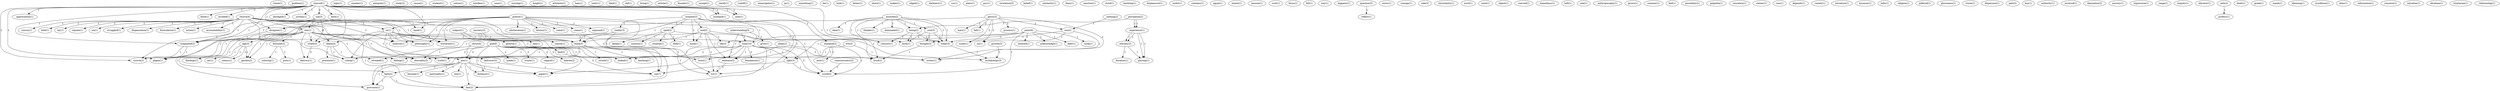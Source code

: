 digraph G {
  home [ label="home(1)" ];
  problem [ label="problem(1)" ];
  church [ label="church(4)" ];
  accountability [ label="accountability(1)" ];
  convey [ label="convey(1)" ];
  hold [ label="hold(1)" ];
  lay [ label="lay(1)" ];
  equate [ label="equate(1)" ];
  sin [ label="sin(1)" ];
  disagree [ label="disagree(1)" ];
  originated [ label="originated(2)" ];
  struggled [ label="struggled(1)" ];
  re [ label="re(1)" ];
  death [ label="death(4)" ];
  dispensation [ label="dispensation(1)" ];
  think [ label="think(3)" ];
  ruling [ label="ruling(1)" ];
  worldview [ label="worldview(1)" ];
  formulation [ label="formulation(1)" ];
  endorse [ label="endorse(1)" ];
  eternality [ label="eternality(2)" ];
  philosophy [ label="philosophy(1)" ];
  action [ label="action(1)" ];
  see [ label="see(7)" ];
  put [ label="put(2)" ];
  spirituality [ label="spirituality(1)" ];
  law [ label="law(1)" ];
  became [ label="became(1)" ];
  faith [ label="faith(2)" ];
  provision [ label="provision(1)" ];
  distance [ label="distance(1)" ];
  fact [ label="fact(2)" ];
  paper [ label="paper(1)" ];
  topic [ label="topic(1)" ];
  number [ label="number(1)" ];
  antiquity [ label="antiquity(1)" ];
  study [ label="study(2)" ];
  cause [ label="cause(1)" ];
  mystery [ label="mystery(2)" ];
  reason [ label="reason(1)" ];
  find [ label="find(2)" ];
  student [ label="student(1)" ];
  notion [ label="notion(1)" ];
  moment [ label="moment(2)" ];
  spell [ label="spell(2)" ];
  reality [ label="reality(3)" ];
  end [ label="end(2)" ];
  embrace [ label="embrace(2)" ];
  mind [ label="mind(1)" ];
  try [ label="try(1)" ];
  life [ label="life(3)" ];
  testifies [ label="testifies(1)" ];
  case [ label="case(1)" ];
  worship [ label="worship(1)" ];
  length [ label="length(1)" ];
  attribute [ label="attribute(1)" ];
  ham [ label="ham(1)" ];
  greece [ label="greece(1)" ];
  adulteration [ label="adulteration(1)" ];
  history [ label="history(1)" ];
  come [ label="come(1)" ];
  came [ label="came(1)" ];
  world [ label="world(4)" ];
  expound [ label="expound(1)" ];
  unity [ label="unity(1)" ];
  nimrod [ label="nimrod(2)" ];
  appreciation [ label="appreciation(1)" ];
  son [ label="son(3)" ];
  flood [ label="flood(1)" ];
  invaded [ label="invaded(1)" ];
  one [ label="one(1)" ];
  wrath [ label="wrath(3)" ];
  mankind [ label="mankind(2)" ];
  abridged [ label="abridged(1)" ];
  system [ label="system(1)" ];
  source [ label="source(2)" ];
  bent [ label="bent(1)" ];
  hand [ label="hand(1)" ];
  lived [ label="lived(2)" ];
  pagan [ label="pagan(1)" ];
  husband [ label="husband(1)" ];
  note [ label="note(1)" ];
  died [ label="died(1)" ];
  def [ label="def(1)" ];
  aristotle [ label="aristotle(2)" ];
  dominated [ label="dominated(1)" ];
  soul [ label="soul(3)" ];
  being [ label="being(2)" ];
  today [ label="today(5)" ];
  idea [ label="idea(1)" ];
  birth [ label="birth(1)" ];
  thought [ label="thought(2)" ];
  consists [ label="consists(1)" ];
  thinker [ label="thinker(1)" ];
  bring [ label="bring(1)" ];
  perception [ label="perception(2)" ];
  experience [ label="experience(1)" ];
  experience [ label="experience(1)" ];
  article [ label="article(1)" ];
  subject [ label="subject(1)" ];
  edu [ label="edu(1)" ];
  geneva [ label="geneva(1)" ];
  didn [ label="didn(1)" ];
  detail [ label="detail(1)" ];
  concern [ label="concern(1)" ];
  wisdom [ label="wisdom(1)" ];
  growth [ label="growth(3)" ];
  eschatology [ label="eschatology(3)" ];
  founder [ label="founder(1)" ];
  accept [ label="accept(1)" ];
  clarify [ label="clarify(1)" ];
  rudolf [ label="rudolf(1)" ];
  emancipator [ label="emancipator(1)" ];
  gerry [ label="gerry(3)" ];
  process [ label="process(1)" ];
  man [ label="man(1)" ];
  fall [ label="fall(1)" ];
  sun [ label="sun(2)" ];
  uu [ label="uu(1)" ];
  uunet [ label="uunet(1)" ];
  writes [ label="writes(1)" ];
  jn [ label="jn(1)" ];
  something [ label="something(1)" ];
  lie [ label="lie(1)" ];
  look [ label="look(1)" ];
  father [ label="father(1)" ];
  share [ label="share(1)" ];
  eternity [ label="eternity(2)" ];
  passing [ label="passing(1)" ];
  makes [ label="makes(1)" ];
  edged [ label="edged(1)" ];
  darkness [ label="darkness(1)" ];
  revealed [ label="revealed(1)" ];
  rcc [ label="rcc(1)" ];
  plato [ label="plato(1)" ];
  gov [ label="gov(1)" ];
  point [ label="point(6)" ];
  entered [ label="entered(1)" ];
  time [ label="time(10)" ];
  acknowledge [ label="acknowledge(1)" ];
  light [ label="light(3)" ];
  debt [ label="debt(1)" ];
  work [ label="work(1)" ];
  revelation [ label="revelation(2)" ];
  belief [ label="belief(1)" ];
  consciousness [ label="consciousness(2)" ];
  similarity [ label="similarity(1)" ];
  deny [ label="deny(1)" ];
  garden [ label="garden(2)" ];
  sanction [ label="sanction(1)" ];
  cloud [ label="cloud(1)" ];
  nothing [ label="nothing(2)" ];
  hardship [ label="hardship(1)" ];
  displeasure [ label="displeasure(1)" ];
  midst [ label="midst(1)" ];
  contains [ label="contains(1)" ];
  egypt [ label="egypt(1)" ];
  extent [ label="extent(1)" ];
  amount [ label="amount(1)" ];
  cush [ label="cush(1)" ];
  presence [ label="presence(1)" ];
  doctrine [ label="doctrine(2)" ];
  age [ label="age(3)" ];
  delivery [ label="delivery(1)" ];
  feeling [ label="feeling(1)" ];
  truth [ label="truth(1)" ];
  put [ label="put(1)" ];
  looked [ label="looked(1)" ];
  focus [ label="focus(1)" ];
  fell [ label="fell(1)" ];
  way [ label="way(1)" ];
  happens [ label="happens(1)" ];
  question [ label="question(3)" ];
  reflect [ label="reflect(1)" ];
  osiris [ label="osiris(1)" ];
  understanding [ label="understanding(3)" ];
  grow [ label="grow(1)" ];
  foundation [ label="foundation(1)" ];
  consign [ label="consign(1)" ];
  side [ label="side(3)" ];
  struck [ label="struck(1)" ];
  teaching [ label="teaching(1)" ];
  christianity [ label="christianity(1)" ];
  word [ label="word(1)" ];
  want [ label="want(1)" ];
  object [ label="object(1)" ];
  coerced [ label="coerced(1)" ];
  immediacy [ label="immediacy(1)" ];
  hell [ label="hell(1)" ];
  seal [ label="seal(1)" ];
  anthroposophy [ label="anthroposophy(1)" ];
  grows [ label="grows(1)" ];
  summer [ label="summer(1)" ];
  mist [ label="mist(1)" ];
  puts [ label="puts(1)" ];
  coloring [ label="coloring(1)" ];
  feel [ label="feel(1)" ];
  possibility [ label="possibility(1)" ];
  golgotha [ label="golgotha(1)" ];
  cessation [ label="cessation(1)" ];
  steiner [ label="steiner(1)" ];
  rom [ label="rom(1)" ];
  depends [ label="depends(1)" ];
  seems [ label="seems(1)" ];
  theology [ label="theology(1)" ];
  air [ label="air(1)" ];
  variety [ label="variety(1)" ];
  god [ label="god(9)" ];
  made [ label="made(1)" ];
  trinity [ label="trinity(1)" ];
  twist [ label="twist(1)" ];
  regard [ label="regard(1)" ];
  heaven [ label="heaven(2)" ];
  introduce [ label="introduce(1)" ];
  museum [ label="museum(1)" ];
  tells [ label="tells(1)" ];
  religion [ label="religion(1)" ];
  christ [ label="christ(4)" ];
  deliverer [ label="deliverer(3)" ];
  pilfered [ label="pilfered(1)" ];
  phoroneus [ label="phoroneus(1)" ];
  vision [ label="vision(1)" ];
  duration [ label="duration(1)" ];
  dispersion [ label="dispersion(1)" ];
  palo [ label="palo(2)" ];
  buy [ label="buy(1)" ];
  authority [ label="authority(1)" ];
  involved [ label="involved(1)" ];
  damnation [ label="damnation(2)" ];
  secrecy [ label="secrecy(1)" ];
  eve [ label="eve(2)" ];
  expression [ label="expression(1)" ];
  range [ label="range(1)" ];
  adam [ label="adam(2)" ];
  iniquity [ label="iniquity(1)" ];
  nimrod [ label="nimrod(1)" ];
  elevator [ label="elevator(1)" ];
  oath [ label="oath(2)" ];
  profess [ label="profess(1)" ];
  dealt [ label="dealt(1)" ];
  greek [ label="greek(1)" ];
  isaiah [ label="isaiah(1)" ];
  dimming [ label="dimming(1)" ];
  crucifixion [ label="crucifixion(1)" ];
  atlas [ label="atlas(1)" ];
  reformation [ label="reformation(1)" ];
  conceive [ label="conceive(1)" ];
  salvation [ label="salvation(1)" ];
  abraham [ label="abraham(1)" ];
  trinitarian [ label="trinitarian(1)" ];
  relationship [ label="relationship(1)" ];
  church -> accountability [ label="1" ];
  church -> convey [ label="1" ];
  church -> hold [ label="1" ];
  church -> lay [ label="1" ];
  church -> equate [ label="1" ];
  church -> sin [ label="1" ];
  church -> disagree [ label="1" ];
  church -> originated [ label="1" ];
  church -> struggled [ label="1" ];
  church -> re [ label="1" ];
  church -> death [ label="1" ];
  church -> dispensation [ label="1" ];
  church -> think [ label="1" ];
  church -> ruling [ label="1" ];
  church -> worldview [ label="1" ];
  church -> formulation [ label="1" ];
  church -> endorse [ label="1" ];
  church -> eternality [ label="1" ];
  church -> philosophy [ label="1" ];
  church -> action [ label="1" ];
  church -> see [ label="1" ];
  put -> spirituality [ label="1" ];
  put -> law [ label="1" ];
  put -> became [ label="1" ];
  put -> faith [ label="1" ];
  put -> provision [ label="1" ];
  put -> distance [ label="1" ];
  put -> fact [ label="1" ];
  put -> paper [ label="1" ];
  mystery -> reason [ label="1" ];
  mystery -> think [ label="1" ];
  mystery -> find [ label="1" ];
  moment -> spell [ label="1" ];
  moment -> reality [ label="1" ];
  moment -> end [ label="1" ];
  moment -> think [ label="1" ];
  moment -> embrace [ label="1" ];
  moment -> mind [ label="1" ];
  moment -> try [ label="1" ];
  moment -> life [ label="1" ];
  greece -> disagree [ label="1" ];
  greece -> adulteration [ label="1" ];
  greece -> history [ label="1" ];
  greece -> originated [ label="1" ];
  greece -> re [ label="1" ];
  greece -> come [ label="1" ];
  greece -> worldview [ label="1" ];
  greece -> endorse [ label="1" ];
  greece -> came [ label="1" ];
  greece -> world [ label="1" ];
  greece -> philosophy [ label="1" ];
  greece -> expound [ label="1" ];
  greece -> see [ label="1" ];
  nimrod -> appreciation [ label="1" ];
  nimrod -> son [ label="2" ];
  nimrod -> originated [ label="1" ];
  nimrod -> flood [ label="1" ];
  nimrod -> invaded [ label="1" ];
  nimrod -> one [ label="1" ];
  nimrod -> wrath [ label="1" ];
  nimrod -> mankind [ label="1" ];
  nimrod -> abridged [ label="1" ];
  nimrod -> system [ label="1" ];
  nimrod -> source [ label="1" ];
  nimrod -> bent [ label="1" ];
  nimrod -> hand [ label="1" ];
  nimrod -> lived [ label="1" ];
  nimrod -> pagan [ label="1" ];
  nimrod -> husband [ label="1" ];
  nimrod -> note [ label="1" ];
  aristotle -> dominated [ label="1" ];
  aristotle -> soul [ label="1" ];
  aristotle -> being [ label="1" ];
  aristotle -> today [ label="1" ];
  aristotle -> idea [ label="1" ];
  aristotle -> birth [ label="1" ];
  aristotle -> thought [ label="1" ];
  aristotle -> consists [ label="1" ];
  aristotle -> thinker [ label="1" ];
  perception -> experience [ label="1" ];
  perception -> being [ label="1" ];
  perception -> experience [ label="1" ];
  subject -> edu [ label="1" ];
  subject -> geneva [ label="1" ];
  spell -> today [ label="1" ];
  spell -> didn [ label="1" ];
  spell -> detail [ label="1" ];
  spell -> concern [ label="1" ];
  spell -> wisdom [ label="1" ];
  growth -> eschatology [ label="1" ];
  gerry -> process [ label="2" ];
  gerry -> disagree [ label="1" ];
  gerry -> man [ label="2" ];
  gerry -> fall [ label="2" ];
  gerry -> sun [ label="2" ];
  gerry -> uu [ label="2" ];
  gerry -> uunet [ label="2" ];
  gerry -> writes [ label="2" ];
  experience -> eternity [ label="1" ];
  experience -> passing [ label="1" ];
  disagree -> originated [ label="1" ];
  reality -> think [ label="1" ];
  reality -> revealed [ label="1" ];
  reality -> try [ label="1" ];
  soul -> today [ label="2" ];
  soul -> birth [ label="2" ];
  soul -> thought [ label="2" ];
  son -> originated [ label="1" ];
  son -> one [ label="1" ];
  son -> wrath [ label="2" ];
  son -> source [ label="1" ];
  son -> hand [ label="1" ];
  son -> pagan [ label="1" ];
  originated -> source [ label="1" ];
  originated -> pagan [ label="1" ];
  point -> today [ label="1" ];
  point -> entered [ label="1" ];
  point -> time [ label="1" ];
  point -> acknowledge [ label="1" ];
  point -> light [ label="1" ];
  point -> debt [ label="1" ];
  point -> work [ label="1" ];
  point -> world [ label="1" ];
  consciousness -> world [ label="1" ];
  end -> eschatology [ label="1" ];
  end -> think [ label="1" ];
  end -> garden [ label="1" ];
  end -> embrace [ label="1" ];
  end -> mind [ label="1" ];
  end -> try [ label="1" ];
  end -> life [ label="1" ];
  being -> today [ label="1" ];
  being -> birth [ label="1" ];
  being -> consists [ label="1" ];
  re -> death [ label="1" ];
  re -> think [ label="1" ];
  re -> ruling [ label="1" ];
  re -> worldview [ label="1" ];
  re -> endorse [ label="1" ];
  re -> eternality [ label="1" ];
  re -> geneva [ label="1" ];
  re -> philosophy [ label="1" ];
  nothing -> sun [ label="1" ];
  today -> eschatology [ label="1" ];
  death -> presence [ label="1" ];
  death -> ruling [ label="1" ];
  death -> revealed [ label="1" ];
  one -> faith [ label="1" ];
  one -> time [ label="2" ];
  one -> wrath [ label="1" ];
  one -> doctrine [ label="1" ];
  one -> provision [ label="1" ];
  one -> age [ label="1" ];
  one -> delivery [ label="1" ];
  one -> fact [ label="1" ];
  one -> source [ label="1" ];
  one -> garden [ label="1" ];
  one -> feeling [ label="1" ];
  one -> truth [ label="1" ];
  one -> put [ label="1" ];
  one -> pagan [ label="1" ];
  one -> looked [ label="1" ];
  experience -> eternity [ label="1" ];
  experience -> passing [ label="1" ];
  faith -> provision [ label="1" ];
  faith -> fact [ label="1" ];
  question -> reflect [ label="1" ];
  understanding -> time [ label="1" ];
  understanding -> embrace [ label="1" ];
  understanding -> grow [ label="1" ];
  time -> provision [ label="1" ];
  time -> fact [ label="1" ];
  time -> light [ label="1" ];
  time -> put [ label="2" ];
  time -> embrace [ label="1" ];
  time -> lived [ label="2" ];
  time -> looked [ label="1" ];
  time -> world [ label="3" ];
  time -> foundation [ label="2" ];
  time -> paper [ label="1" ];
  think -> ruling [ label="1" ];
  think -> struck [ label="1" ];
  think -> teaching [ label="1" ];
  think -> truth [ label="1" ];
  think -> eternality [ label="1" ];
  think -> try [ label="1" ];
  wrath -> delivery [ label="2" ];
  mankind -> light [ label="1" ];
  mankind -> world [ label="1" ];
  mankind -> mist [ label="1" ];
  doctrine -> puts [ label="1" ];
  doctrine -> coloring [ label="1" ];
  age -> garden [ label="1" ];
  age -> seems [ label="1" ];
  age -> theology [ label="1" ];
  age -> air [ label="1" ];
  god -> distance [ label="1" ];
  god -> made [ label="2" ];
  god -> fact [ label="1" ];
  god -> feeling [ label="1" ];
  god -> trinity [ label="2" ];
  god -> put [ label="2" ];
  god -> twist [ label="1" ];
  god -> regard [ label="2" ];
  god -> looked [ label="1" ];
  god -> heaven [ label="2" ];
  god -> see [ label="2" ];
  sun -> uu [ label="1" ];
  sun -> uunet [ label="1" ];
  sun -> writes [ label="1" ];
  light -> world [ label="1" ];
  light -> see [ label="1" ];
  christ -> eternality [ label="1" ];
  christ -> deliverer [ label="1" ];
  eternity -> passing [ label="1" ];
  eternity -> duration [ label="1" ];
  thought -> lived [ label="1" ];
  eve -> twist [ label="1" ];
  eve -> writes [ label="1" ];
  deliverer -> see [ label="1" ];
  put -> paper [ label="1" ];
  adam -> looked [ label="1" ];
  adam -> writes [ label="1" ];
  embrace -> try [ label="1" ];
  nimrod -> lived [ label="1" ];
  nimrod -> pagan [ label="1" ];
  nimrod -> husband [ label="1" ];
  nimrod -> note [ label="1" ];
  oath -> profess [ label="1" ];
  find -> paper [ label="1" ];
}
